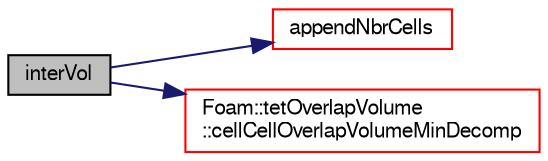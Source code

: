 digraph "interVol"
{
  bgcolor="transparent";
  edge [fontname="FreeSans",fontsize="10",labelfontname="FreeSans",labelfontsize="10"];
  node [fontname="FreeSans",fontsize="10",shape=record];
  rankdir="LR";
  Node389 [label="interVol",height=0.2,width=0.4,color="black", fillcolor="grey75", style="filled", fontcolor="black"];
  Node389 -> Node390 [color="midnightblue",fontsize="10",style="solid",fontname="FreeSans"];
  Node390 [label="appendNbrCells",height=0.2,width=0.4,color="red",URL="$a29250.html#a5e269dfdf791bb37eed3aa36fdc41496",tooltip="Append target cell neihgbour cells to cellIDs list. "];
  Node389 -> Node399 [color="midnightblue",fontsize="10",style="solid",fontname="FreeSans"];
  Node399 [label="Foam::tetOverlapVolume\l::cellCellOverlapVolumeMinDecomp",height=0.2,width=0.4,color="red",URL="$a25482.html#a24b9e4efb85a09262259b15b153775b6",tooltip="Calculates the overlap volume. "];
}
